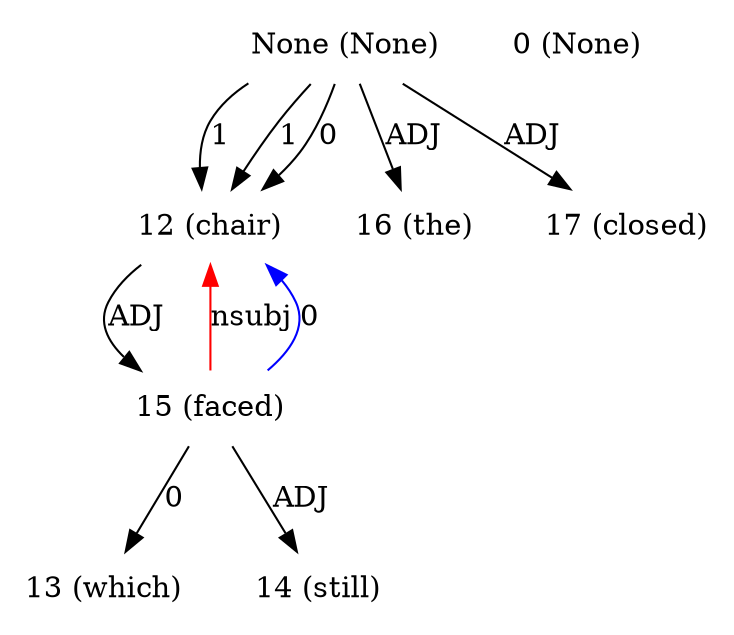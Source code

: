 digraph G{
edge [dir=forward]
node [shape=plaintext]

None [label="None (None)"]
None -> 12 [label="1"]
None [label="None (None)"]
None -> 12 [label="1"]
None [label="None (None)"]
None -> 12 [label="0"]
None [label="None (None)"]
None -> 16 [label="ADJ"]
None -> 17 [label="ADJ"]
0 [label="0 (None)"]
12 [label="12 (chair)"]
12 -> 15 [label="ADJ"]
15 -> 12 [label="nsubj", color="red"]
13 [label="13 (which)"]
14 [label="14 (still)"]
15 [label="15 (faced)"]
15 -> 13 [label="0"]
15 -> 12 [label="0", color="blue"]
15 -> 14 [label="ADJ"]
16 [label="16 (the)"]
17 [label="17 (closed)"]
}
